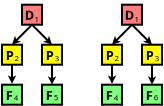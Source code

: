 <?xml version="1.0" encoding="UTF-8"?>
<dia:diagram xmlns:dia="http://www.lysator.liu.se/~alla/dia/">
  <dia:layer name="Background" visible="true" active="true">
    <dia:object type="Standard - Line" version="0" id="O0">
      <dia:attribute name="obj_pos">
        <dia:point val="-17,2"/>
      </dia:attribute>
      <dia:attribute name="obj_bb">
        <dia:rectangle val="-18.079,1.929;-16.929,3.079"/>
      </dia:attribute>
      <dia:attribute name="conn_endpoints">
        <dia:point val="-17,2"/>
        <dia:point val="-18,3"/>
      </dia:attribute>
      <dia:attribute name="numcp">
        <dia:int val="1"/>
      </dia:attribute>
      <dia:attribute name="line_width">
        <dia:real val="0.1"/>
      </dia:attribute>
      <dia:attribute name="end_arrow">
        <dia:enum val="22"/>
      </dia:attribute>
      <dia:attribute name="end_arrow_length">
        <dia:real val="0.2"/>
      </dia:attribute>
      <dia:attribute name="end_arrow_width">
        <dia:real val="0.2"/>
      </dia:attribute>
      <dia:connections>
        <dia:connection handle="0" to="O8" connection="6"/>
        <dia:connection handle="1" to="O16" connection="1"/>
      </dia:connections>
    </dia:object>
    <dia:object type="Standard - Line" version="0" id="O1">
      <dia:attribute name="obj_pos">
        <dia:point val="-18,4"/>
      </dia:attribute>
      <dia:attribute name="obj_bb">
        <dia:rectangle val="-18.212,3.95;-17.788,5.067"/>
      </dia:attribute>
      <dia:attribute name="conn_endpoints">
        <dia:point val="-18,4"/>
        <dia:point val="-18,4.955"/>
      </dia:attribute>
      <dia:attribute name="numcp">
        <dia:int val="1"/>
      </dia:attribute>
      <dia:attribute name="line_width">
        <dia:real val="0.1"/>
      </dia:attribute>
      <dia:attribute name="end_arrow">
        <dia:enum val="22"/>
      </dia:attribute>
      <dia:attribute name="end_arrow_length">
        <dia:real val="0.2"/>
      </dia:attribute>
      <dia:attribute name="end_arrow_width">
        <dia:real val="0.2"/>
      </dia:attribute>
      <dia:connections>
        <dia:connection handle="0" to="O16" connection="6"/>
        <dia:connection handle="1" to="O32" connection="8"/>
      </dia:connections>
    </dia:object>
    <dia:object type="Standard - Line" version="0" id="O2">
      <dia:attribute name="obj_pos">
        <dia:point val="-17,2"/>
      </dia:attribute>
      <dia:attribute name="obj_bb">
        <dia:rectangle val="-17.071,1.929;-15.921,3.079"/>
      </dia:attribute>
      <dia:attribute name="conn_endpoints">
        <dia:point val="-17,2"/>
        <dia:point val="-16,3"/>
      </dia:attribute>
      <dia:attribute name="numcp">
        <dia:int val="1"/>
      </dia:attribute>
      <dia:attribute name="line_width">
        <dia:real val="0.1"/>
      </dia:attribute>
      <dia:attribute name="end_arrow">
        <dia:enum val="22"/>
      </dia:attribute>
      <dia:attribute name="end_arrow_length">
        <dia:real val="0.2"/>
      </dia:attribute>
      <dia:attribute name="end_arrow_width">
        <dia:real val="0.2"/>
      </dia:attribute>
      <dia:connections>
        <dia:connection handle="0" to="O8" connection="6"/>
        <dia:connection handle="1" to="O20" connection="1"/>
      </dia:connections>
    </dia:object>
    <dia:object type="Standard - Line" version="0" id="O3">
      <dia:attribute name="obj_pos">
        <dia:point val="-16,4"/>
      </dia:attribute>
      <dia:attribute name="obj_bb">
        <dia:rectangle val="-16.212,3.95;-15.788,5.112"/>
      </dia:attribute>
      <dia:attribute name="conn_endpoints">
        <dia:point val="-16,4"/>
        <dia:point val="-16,5"/>
      </dia:attribute>
      <dia:attribute name="numcp">
        <dia:int val="1"/>
      </dia:attribute>
      <dia:attribute name="line_width">
        <dia:real val="0.1"/>
      </dia:attribute>
      <dia:attribute name="end_arrow">
        <dia:enum val="22"/>
      </dia:attribute>
      <dia:attribute name="end_arrow_length">
        <dia:real val="0.2"/>
      </dia:attribute>
      <dia:attribute name="end_arrow_width">
        <dia:real val="0.2"/>
      </dia:attribute>
      <dia:connections>
        <dia:connection handle="0" to="O20" connection="6"/>
        <dia:connection handle="1" to="O36" connection="1"/>
      </dia:connections>
    </dia:object>
    <dia:object type="Standard - Line" version="0" id="O4">
      <dia:attribute name="obj_pos">
        <dia:point val="-12,2"/>
      </dia:attribute>
      <dia:attribute name="obj_bb">
        <dia:rectangle val="-13.079,1.929;-11.929,3.079"/>
      </dia:attribute>
      <dia:attribute name="conn_endpoints">
        <dia:point val="-12,2"/>
        <dia:point val="-13,3"/>
      </dia:attribute>
      <dia:attribute name="numcp">
        <dia:int val="1"/>
      </dia:attribute>
      <dia:attribute name="line_width">
        <dia:real val="0.1"/>
      </dia:attribute>
      <dia:attribute name="end_arrow">
        <dia:enum val="22"/>
      </dia:attribute>
      <dia:attribute name="end_arrow_length">
        <dia:real val="0.2"/>
      </dia:attribute>
      <dia:attribute name="end_arrow_width">
        <dia:real val="0.2"/>
      </dia:attribute>
      <dia:connections>
        <dia:connection handle="0" to="O12" connection="6"/>
        <dia:connection handle="1" to="O24" connection="1"/>
      </dia:connections>
    </dia:object>
    <dia:object type="Standard - Line" version="0" id="O5">
      <dia:attribute name="obj_pos">
        <dia:point val="-13,4"/>
      </dia:attribute>
      <dia:attribute name="obj_bb">
        <dia:rectangle val="-13.212,3.95;-12.788,5.067"/>
      </dia:attribute>
      <dia:attribute name="conn_endpoints">
        <dia:point val="-13,4"/>
        <dia:point val="-13,4.955"/>
      </dia:attribute>
      <dia:attribute name="numcp">
        <dia:int val="1"/>
      </dia:attribute>
      <dia:attribute name="line_width">
        <dia:real val="0.1"/>
      </dia:attribute>
      <dia:attribute name="end_arrow">
        <dia:enum val="22"/>
      </dia:attribute>
      <dia:attribute name="end_arrow_length">
        <dia:real val="0.2"/>
      </dia:attribute>
      <dia:attribute name="end_arrow_width">
        <dia:real val="0.2"/>
      </dia:attribute>
      <dia:connections>
        <dia:connection handle="0" to="O24" connection="6"/>
        <dia:connection handle="1" to="O40" connection="8"/>
      </dia:connections>
    </dia:object>
    <dia:object type="Standard - Line" version="0" id="O6">
      <dia:attribute name="obj_pos">
        <dia:point val="-12,2"/>
      </dia:attribute>
      <dia:attribute name="obj_bb">
        <dia:rectangle val="-12.071,1.929;-10.921,3.079"/>
      </dia:attribute>
      <dia:attribute name="conn_endpoints">
        <dia:point val="-12,2"/>
        <dia:point val="-11,3"/>
      </dia:attribute>
      <dia:attribute name="numcp">
        <dia:int val="1"/>
      </dia:attribute>
      <dia:attribute name="line_width">
        <dia:real val="0.1"/>
      </dia:attribute>
      <dia:attribute name="end_arrow">
        <dia:enum val="22"/>
      </dia:attribute>
      <dia:attribute name="end_arrow_length">
        <dia:real val="0.2"/>
      </dia:attribute>
      <dia:attribute name="end_arrow_width">
        <dia:real val="0.2"/>
      </dia:attribute>
      <dia:connections>
        <dia:connection handle="0" to="O12" connection="6"/>
        <dia:connection handle="1" to="O28" connection="1"/>
      </dia:connections>
    </dia:object>
    <dia:object type="Standard - Line" version="0" id="O7">
      <dia:attribute name="obj_pos">
        <dia:point val="-11,4"/>
      </dia:attribute>
      <dia:attribute name="obj_bb">
        <dia:rectangle val="-11.212,3.95;-10.788,5.112"/>
      </dia:attribute>
      <dia:attribute name="conn_endpoints">
        <dia:point val="-11,4"/>
        <dia:point val="-11,5"/>
      </dia:attribute>
      <dia:attribute name="numcp">
        <dia:int val="1"/>
      </dia:attribute>
      <dia:attribute name="line_width">
        <dia:real val="0.1"/>
      </dia:attribute>
      <dia:attribute name="end_arrow">
        <dia:enum val="22"/>
      </dia:attribute>
      <dia:attribute name="end_arrow_length">
        <dia:real val="0.2"/>
      </dia:attribute>
      <dia:attribute name="end_arrow_width">
        <dia:real val="0.2"/>
      </dia:attribute>
      <dia:connections>
        <dia:connection handle="0" to="O28" connection="6"/>
        <dia:connection handle="1" to="O44" connection="1"/>
      </dia:connections>
    </dia:object>
    <dia:group>
      <dia:object type="Standard - Box" version="0" id="O8">
        <dia:attribute name="obj_pos">
          <dia:point val="-17.5,1"/>
        </dia:attribute>
        <dia:attribute name="obj_bb">
          <dia:rectangle val="-17.55,0.95;-16.45,2.05"/>
        </dia:attribute>
        <dia:attribute name="elem_corner">
          <dia:point val="-17.5,1"/>
        </dia:attribute>
        <dia:attribute name="elem_width">
          <dia:real val="1"/>
        </dia:attribute>
        <dia:attribute name="elem_height">
          <dia:real val="1"/>
        </dia:attribute>
        <dia:attribute name="border_width">
          <dia:real val="0.1"/>
        </dia:attribute>
        <dia:attribute name="inner_color">
          <dia:color val="#ff7e7e"/>
        </dia:attribute>
        <dia:attribute name="show_background">
          <dia:boolean val="true"/>
        </dia:attribute>
      </dia:object>
      <dia:object type="Standard - Text" version="1" id="O9">
        <dia:attribute name="obj_pos">
          <dia:point val="-17,1.5"/>
        </dia:attribute>
        <dia:attribute name="obj_bb">
          <dia:rectangle val="-17,0.905;-17,1.65"/>
        </dia:attribute>
        <dia:attribute name="text">
          <dia:composite type="text">
            <dia:attribute name="string">
              <dia:string>##</dia:string>
            </dia:attribute>
            <dia:attribute name="font">
              <dia:font family="sans" style="0" name="Helvetica"/>
            </dia:attribute>
            <dia:attribute name="height">
              <dia:real val="0.8"/>
            </dia:attribute>
            <dia:attribute name="pos">
              <dia:point val="-17,1.5"/>
            </dia:attribute>
            <dia:attribute name="color">
              <dia:color val="#000000"/>
            </dia:attribute>
            <dia:attribute name="alignment">
              <dia:enum val="0"/>
            </dia:attribute>
          </dia:composite>
        </dia:attribute>
        <dia:attribute name="valign">
          <dia:enum val="3"/>
        </dia:attribute>
        <dia:connections>
          <dia:connection handle="0" to="O8" connection="8"/>
        </dia:connections>
      </dia:object>
      <dia:object type="Standard - Text" version="1" id="O10">
        <dia:attribute name="obj_pos">
          <dia:point val="-17.357,1.75"/>
        </dia:attribute>
        <dia:attribute name="obj_bb">
          <dia:rectangle val="-17.357,1.155;-16.824,1.9"/>
        </dia:attribute>
        <dia:attribute name="text">
          <dia:composite type="text">
            <dia:attribute name="string">
              <dia:string>#D#</dia:string>
            </dia:attribute>
            <dia:attribute name="font">
              <dia:font family="sans" style="80" name="Helvetica-Bold"/>
            </dia:attribute>
            <dia:attribute name="height">
              <dia:real val="0.8"/>
            </dia:attribute>
            <dia:attribute name="pos">
              <dia:point val="-17.357,1.75"/>
            </dia:attribute>
            <dia:attribute name="color">
              <dia:color val="#000000"/>
            </dia:attribute>
            <dia:attribute name="alignment">
              <dia:enum val="0"/>
            </dia:attribute>
          </dia:composite>
        </dia:attribute>
        <dia:attribute name="valign">
          <dia:enum val="3"/>
        </dia:attribute>
      </dia:object>
      <dia:object type="Standard - Text" version="1" id="O11">
        <dia:attribute name="obj_pos">
          <dia:point val="-16.879,1.864"/>
        </dia:attribute>
        <dia:attribute name="obj_bb">
          <dia:rectangle val="-16.89,1.485;-16.626,1.979"/>
        </dia:attribute>
        <dia:attribute name="text">
          <dia:composite type="text">
            <dia:attribute name="string">
              <dia:string>#1#</dia:string>
            </dia:attribute>
            <dia:attribute name="font">
              <dia:font family="sans" style="0" name="Helvetica"/>
            </dia:attribute>
            <dia:attribute name="height">
              <dia:real val="0.494"/>
            </dia:attribute>
            <dia:attribute name="pos">
              <dia:point val="-16.879,1.864"/>
            </dia:attribute>
            <dia:attribute name="color">
              <dia:color val="#000000"/>
            </dia:attribute>
            <dia:attribute name="alignment">
              <dia:enum val="0"/>
            </dia:attribute>
          </dia:composite>
        </dia:attribute>
        <dia:attribute name="valign">
          <dia:enum val="3"/>
        </dia:attribute>
      </dia:object>
    </dia:group>
    <dia:group>
      <dia:object type="Standard - Box" version="0" id="O12">
        <dia:attribute name="obj_pos">
          <dia:point val="-12.5,1"/>
        </dia:attribute>
        <dia:attribute name="obj_bb">
          <dia:rectangle val="-12.55,0.95;-11.45,2.05"/>
        </dia:attribute>
        <dia:attribute name="elem_corner">
          <dia:point val="-12.5,1"/>
        </dia:attribute>
        <dia:attribute name="elem_width">
          <dia:real val="1"/>
        </dia:attribute>
        <dia:attribute name="elem_height">
          <dia:real val="1"/>
        </dia:attribute>
        <dia:attribute name="border_width">
          <dia:real val="0.1"/>
        </dia:attribute>
        <dia:attribute name="inner_color">
          <dia:color val="#ff7e7e"/>
        </dia:attribute>
        <dia:attribute name="show_background">
          <dia:boolean val="true"/>
        </dia:attribute>
      </dia:object>
      <dia:object type="Standard - Text" version="1" id="O13">
        <dia:attribute name="obj_pos">
          <dia:point val="-12,1.5"/>
        </dia:attribute>
        <dia:attribute name="obj_bb">
          <dia:rectangle val="-12,0.905;-12,1.65"/>
        </dia:attribute>
        <dia:attribute name="text">
          <dia:composite type="text">
            <dia:attribute name="string">
              <dia:string>##</dia:string>
            </dia:attribute>
            <dia:attribute name="font">
              <dia:font family="sans" style="0" name="Helvetica"/>
            </dia:attribute>
            <dia:attribute name="height">
              <dia:real val="0.8"/>
            </dia:attribute>
            <dia:attribute name="pos">
              <dia:point val="-12,1.5"/>
            </dia:attribute>
            <dia:attribute name="color">
              <dia:color val="#000000"/>
            </dia:attribute>
            <dia:attribute name="alignment">
              <dia:enum val="0"/>
            </dia:attribute>
          </dia:composite>
        </dia:attribute>
        <dia:attribute name="valign">
          <dia:enum val="3"/>
        </dia:attribute>
        <dia:connections>
          <dia:connection handle="0" to="O12" connection="8"/>
        </dia:connections>
      </dia:object>
      <dia:object type="Standard - Text" version="1" id="O14">
        <dia:attribute name="obj_pos">
          <dia:point val="-12.357,1.75"/>
        </dia:attribute>
        <dia:attribute name="obj_bb">
          <dia:rectangle val="-12.357,1.155;-11.824,1.9"/>
        </dia:attribute>
        <dia:attribute name="text">
          <dia:composite type="text">
            <dia:attribute name="string">
              <dia:string>#D#</dia:string>
            </dia:attribute>
            <dia:attribute name="font">
              <dia:font family="sans" style="80" name="Helvetica-Bold"/>
            </dia:attribute>
            <dia:attribute name="height">
              <dia:real val="0.8"/>
            </dia:attribute>
            <dia:attribute name="pos">
              <dia:point val="-12.357,1.75"/>
            </dia:attribute>
            <dia:attribute name="color">
              <dia:color val="#000000"/>
            </dia:attribute>
            <dia:attribute name="alignment">
              <dia:enum val="0"/>
            </dia:attribute>
          </dia:composite>
        </dia:attribute>
        <dia:attribute name="valign">
          <dia:enum val="3"/>
        </dia:attribute>
      </dia:object>
      <dia:object type="Standard - Text" version="1" id="O15">
        <dia:attribute name="obj_pos">
          <dia:point val="-11.879,1.864"/>
        </dia:attribute>
        <dia:attribute name="obj_bb">
          <dia:rectangle val="-11.879,1.496;-11.626,1.956"/>
        </dia:attribute>
        <dia:attribute name="text">
          <dia:composite type="text">
            <dia:attribute name="string">
              <dia:string>#1#</dia:string>
            </dia:attribute>
            <dia:attribute name="font">
              <dia:font family="sans" style="0" name="Helvetica"/>
            </dia:attribute>
            <dia:attribute name="height">
              <dia:real val="0.494"/>
            </dia:attribute>
            <dia:attribute name="pos">
              <dia:point val="-11.879,1.864"/>
            </dia:attribute>
            <dia:attribute name="color">
              <dia:color val="#000000"/>
            </dia:attribute>
            <dia:attribute name="alignment">
              <dia:enum val="0"/>
            </dia:attribute>
          </dia:composite>
        </dia:attribute>
        <dia:attribute name="valign">
          <dia:enum val="3"/>
        </dia:attribute>
      </dia:object>
    </dia:group>
    <dia:group>
      <dia:object type="Standard - Box" version="0" id="O16">
        <dia:attribute name="obj_pos">
          <dia:point val="-18.5,3"/>
        </dia:attribute>
        <dia:attribute name="obj_bb">
          <dia:rectangle val="-18.55,2.95;-17.45,4.05"/>
        </dia:attribute>
        <dia:attribute name="elem_corner">
          <dia:point val="-18.5,3"/>
        </dia:attribute>
        <dia:attribute name="elem_width">
          <dia:real val="1"/>
        </dia:attribute>
        <dia:attribute name="elem_height">
          <dia:real val="1"/>
        </dia:attribute>
        <dia:attribute name="border_width">
          <dia:real val="0.1"/>
        </dia:attribute>
        <dia:attribute name="inner_color">
          <dia:color val="#ffff00"/>
        </dia:attribute>
        <dia:attribute name="show_background">
          <dia:boolean val="true"/>
        </dia:attribute>
      </dia:object>
      <dia:object type="Standard - Text" version="1" id="O17">
        <dia:attribute name="obj_pos">
          <dia:point val="-18,3.5"/>
        </dia:attribute>
        <dia:attribute name="obj_bb">
          <dia:rectangle val="-18,2.905;-18,3.65"/>
        </dia:attribute>
        <dia:attribute name="text">
          <dia:composite type="text">
            <dia:attribute name="string">
              <dia:string>##</dia:string>
            </dia:attribute>
            <dia:attribute name="font">
              <dia:font family="sans" style="0" name="Helvetica"/>
            </dia:attribute>
            <dia:attribute name="height">
              <dia:real val="0.8"/>
            </dia:attribute>
            <dia:attribute name="pos">
              <dia:point val="-18,3.5"/>
            </dia:attribute>
            <dia:attribute name="color">
              <dia:color val="#000000"/>
            </dia:attribute>
            <dia:attribute name="alignment">
              <dia:enum val="0"/>
            </dia:attribute>
          </dia:composite>
        </dia:attribute>
        <dia:attribute name="valign">
          <dia:enum val="3"/>
        </dia:attribute>
        <dia:connections>
          <dia:connection handle="0" to="O16" connection="8"/>
        </dia:connections>
      </dia:object>
      <dia:object type="Standard - Text" version="1" id="O18">
        <dia:attribute name="obj_pos">
          <dia:point val="-18.312,3.763"/>
        </dia:attribute>
        <dia:attribute name="obj_bb">
          <dia:rectangle val="-18.312,3.167;-17.842,3.913"/>
        </dia:attribute>
        <dia:attribute name="text">
          <dia:composite type="text">
            <dia:attribute name="string">
              <dia:string>#P#</dia:string>
            </dia:attribute>
            <dia:attribute name="font">
              <dia:font family="sans" style="80" name="Helvetica-Bold"/>
            </dia:attribute>
            <dia:attribute name="height">
              <dia:real val="0.8"/>
            </dia:attribute>
            <dia:attribute name="pos">
              <dia:point val="-18.312,3.763"/>
            </dia:attribute>
            <dia:attribute name="color">
              <dia:color val="#000000"/>
            </dia:attribute>
            <dia:attribute name="alignment">
              <dia:enum val="0"/>
            </dia:attribute>
          </dia:composite>
        </dia:attribute>
        <dia:attribute name="valign">
          <dia:enum val="3"/>
        </dia:attribute>
      </dia:object>
      <dia:object type="Standard - Text" version="1" id="O19">
        <dia:attribute name="obj_pos">
          <dia:point val="-17.877,3.816"/>
        </dia:attribute>
        <dia:attribute name="obj_bb">
          <dia:rectangle val="-17.877,3.437;-17.613,3.931"/>
        </dia:attribute>
        <dia:attribute name="text">
          <dia:composite type="text">
            <dia:attribute name="string">
              <dia:string>#2#</dia:string>
            </dia:attribute>
            <dia:attribute name="font">
              <dia:font family="sans" style="0" name="Helvetica"/>
            </dia:attribute>
            <dia:attribute name="height">
              <dia:real val="0.494"/>
            </dia:attribute>
            <dia:attribute name="pos">
              <dia:point val="-17.877,3.816"/>
            </dia:attribute>
            <dia:attribute name="color">
              <dia:color val="#000000"/>
            </dia:attribute>
            <dia:attribute name="alignment">
              <dia:enum val="0"/>
            </dia:attribute>
          </dia:composite>
        </dia:attribute>
        <dia:attribute name="valign">
          <dia:enum val="3"/>
        </dia:attribute>
      </dia:object>
    </dia:group>
    <dia:group>
      <dia:object type="Standard - Box" version="0" id="O20">
        <dia:attribute name="obj_pos">
          <dia:point val="-16.5,3"/>
        </dia:attribute>
        <dia:attribute name="obj_bb">
          <dia:rectangle val="-16.55,2.95;-15.45,4.05"/>
        </dia:attribute>
        <dia:attribute name="elem_corner">
          <dia:point val="-16.5,3"/>
        </dia:attribute>
        <dia:attribute name="elem_width">
          <dia:real val="1"/>
        </dia:attribute>
        <dia:attribute name="elem_height">
          <dia:real val="1"/>
        </dia:attribute>
        <dia:attribute name="border_width">
          <dia:real val="0.1"/>
        </dia:attribute>
        <dia:attribute name="inner_color">
          <dia:color val="#ffff00"/>
        </dia:attribute>
        <dia:attribute name="show_background">
          <dia:boolean val="true"/>
        </dia:attribute>
      </dia:object>
      <dia:object type="Standard - Text" version="1" id="O21">
        <dia:attribute name="obj_pos">
          <dia:point val="-16,3.5"/>
        </dia:attribute>
        <dia:attribute name="obj_bb">
          <dia:rectangle val="-16,2.905;-16,3.65"/>
        </dia:attribute>
        <dia:attribute name="text">
          <dia:composite type="text">
            <dia:attribute name="string">
              <dia:string>##</dia:string>
            </dia:attribute>
            <dia:attribute name="font">
              <dia:font family="sans" style="0" name="Helvetica"/>
            </dia:attribute>
            <dia:attribute name="height">
              <dia:real val="0.8"/>
            </dia:attribute>
            <dia:attribute name="pos">
              <dia:point val="-16,3.5"/>
            </dia:attribute>
            <dia:attribute name="color">
              <dia:color val="#000000"/>
            </dia:attribute>
            <dia:attribute name="alignment">
              <dia:enum val="0"/>
            </dia:attribute>
          </dia:composite>
        </dia:attribute>
        <dia:attribute name="valign">
          <dia:enum val="3"/>
        </dia:attribute>
        <dia:connections>
          <dia:connection handle="0" to="O20" connection="8"/>
        </dia:connections>
      </dia:object>
      <dia:object type="Standard - Text" version="1" id="O22">
        <dia:attribute name="obj_pos">
          <dia:point val="-16.312,3.763"/>
        </dia:attribute>
        <dia:attribute name="obj_bb">
          <dia:rectangle val="-16.312,3.167;-15.842,3.913"/>
        </dia:attribute>
        <dia:attribute name="text">
          <dia:composite type="text">
            <dia:attribute name="string">
              <dia:string>#P#</dia:string>
            </dia:attribute>
            <dia:attribute name="font">
              <dia:font family="sans" style="80" name="Helvetica-Bold"/>
            </dia:attribute>
            <dia:attribute name="height">
              <dia:real val="0.8"/>
            </dia:attribute>
            <dia:attribute name="pos">
              <dia:point val="-16.312,3.763"/>
            </dia:attribute>
            <dia:attribute name="color">
              <dia:color val="#000000"/>
            </dia:attribute>
            <dia:attribute name="alignment">
              <dia:enum val="0"/>
            </dia:attribute>
          </dia:composite>
        </dia:attribute>
        <dia:attribute name="valign">
          <dia:enum val="3"/>
        </dia:attribute>
      </dia:object>
      <dia:object type="Standard - Text" version="1" id="O23">
        <dia:attribute name="obj_pos">
          <dia:point val="-15.862,3.821"/>
        </dia:attribute>
        <dia:attribute name="obj_bb">
          <dia:rectangle val="-15.862,3.442;-15.598,3.936"/>
        </dia:attribute>
        <dia:attribute name="text">
          <dia:composite type="text">
            <dia:attribute name="string">
              <dia:string>#3#</dia:string>
            </dia:attribute>
            <dia:attribute name="font">
              <dia:font family="sans" style="0" name="Helvetica"/>
            </dia:attribute>
            <dia:attribute name="height">
              <dia:real val="0.494"/>
            </dia:attribute>
            <dia:attribute name="pos">
              <dia:point val="-15.862,3.821"/>
            </dia:attribute>
            <dia:attribute name="color">
              <dia:color val="#000000"/>
            </dia:attribute>
            <dia:attribute name="alignment">
              <dia:enum val="0"/>
            </dia:attribute>
          </dia:composite>
        </dia:attribute>
        <dia:attribute name="valign">
          <dia:enum val="3"/>
        </dia:attribute>
      </dia:object>
    </dia:group>
    <dia:group>
      <dia:object type="Standard - Box" version="0" id="O24">
        <dia:attribute name="obj_pos">
          <dia:point val="-13.5,3"/>
        </dia:attribute>
        <dia:attribute name="obj_bb">
          <dia:rectangle val="-13.55,2.95;-12.45,4.05"/>
        </dia:attribute>
        <dia:attribute name="elem_corner">
          <dia:point val="-13.5,3"/>
        </dia:attribute>
        <dia:attribute name="elem_width">
          <dia:real val="1"/>
        </dia:attribute>
        <dia:attribute name="elem_height">
          <dia:real val="1"/>
        </dia:attribute>
        <dia:attribute name="border_width">
          <dia:real val="0.1"/>
        </dia:attribute>
        <dia:attribute name="inner_color">
          <dia:color val="#ffff00"/>
        </dia:attribute>
        <dia:attribute name="show_background">
          <dia:boolean val="true"/>
        </dia:attribute>
      </dia:object>
      <dia:object type="Standard - Text" version="1" id="O25">
        <dia:attribute name="obj_pos">
          <dia:point val="-13,3.5"/>
        </dia:attribute>
        <dia:attribute name="obj_bb">
          <dia:rectangle val="-13,2.905;-13,3.65"/>
        </dia:attribute>
        <dia:attribute name="text">
          <dia:composite type="text">
            <dia:attribute name="string">
              <dia:string>##</dia:string>
            </dia:attribute>
            <dia:attribute name="font">
              <dia:font family="sans" style="0" name="Helvetica"/>
            </dia:attribute>
            <dia:attribute name="height">
              <dia:real val="0.8"/>
            </dia:attribute>
            <dia:attribute name="pos">
              <dia:point val="-13,3.5"/>
            </dia:attribute>
            <dia:attribute name="color">
              <dia:color val="#000000"/>
            </dia:attribute>
            <dia:attribute name="alignment">
              <dia:enum val="0"/>
            </dia:attribute>
          </dia:composite>
        </dia:attribute>
        <dia:attribute name="valign">
          <dia:enum val="3"/>
        </dia:attribute>
        <dia:connections>
          <dia:connection handle="0" to="O24" connection="8"/>
        </dia:connections>
      </dia:object>
      <dia:object type="Standard - Text" version="1" id="O26">
        <dia:attribute name="obj_pos">
          <dia:point val="-13.312,3.763"/>
        </dia:attribute>
        <dia:attribute name="obj_bb">
          <dia:rectangle val="-13.312,3.167;-12.842,3.913"/>
        </dia:attribute>
        <dia:attribute name="text">
          <dia:composite type="text">
            <dia:attribute name="string">
              <dia:string>#P#</dia:string>
            </dia:attribute>
            <dia:attribute name="font">
              <dia:font family="sans" style="80" name="Helvetica-Bold"/>
            </dia:attribute>
            <dia:attribute name="height">
              <dia:real val="0.8"/>
            </dia:attribute>
            <dia:attribute name="pos">
              <dia:point val="-13.312,3.763"/>
            </dia:attribute>
            <dia:attribute name="color">
              <dia:color val="#000000"/>
            </dia:attribute>
            <dia:attribute name="alignment">
              <dia:enum val="0"/>
            </dia:attribute>
          </dia:composite>
        </dia:attribute>
        <dia:attribute name="valign">
          <dia:enum val="3"/>
        </dia:attribute>
      </dia:object>
      <dia:object type="Standard - Text" version="1" id="O27">
        <dia:attribute name="obj_pos">
          <dia:point val="-12.877,3.816"/>
        </dia:attribute>
        <dia:attribute name="obj_bb">
          <dia:rectangle val="-12.877,3.448;-12.624,3.908"/>
        </dia:attribute>
        <dia:attribute name="text">
          <dia:composite type="text">
            <dia:attribute name="string">
              <dia:string>#2#</dia:string>
            </dia:attribute>
            <dia:attribute name="font">
              <dia:font family="sans" style="0" name="Helvetica"/>
            </dia:attribute>
            <dia:attribute name="height">
              <dia:real val="0.494"/>
            </dia:attribute>
            <dia:attribute name="pos">
              <dia:point val="-12.877,3.816"/>
            </dia:attribute>
            <dia:attribute name="color">
              <dia:color val="#000000"/>
            </dia:attribute>
            <dia:attribute name="alignment">
              <dia:enum val="0"/>
            </dia:attribute>
          </dia:composite>
        </dia:attribute>
        <dia:attribute name="valign">
          <dia:enum val="3"/>
        </dia:attribute>
      </dia:object>
    </dia:group>
    <dia:group>
      <dia:object type="Standard - Box" version="0" id="O28">
        <dia:attribute name="obj_pos">
          <dia:point val="-11.5,3"/>
        </dia:attribute>
        <dia:attribute name="obj_bb">
          <dia:rectangle val="-11.55,2.95;-10.45,4.05"/>
        </dia:attribute>
        <dia:attribute name="elem_corner">
          <dia:point val="-11.5,3"/>
        </dia:attribute>
        <dia:attribute name="elem_width">
          <dia:real val="1"/>
        </dia:attribute>
        <dia:attribute name="elem_height">
          <dia:real val="1"/>
        </dia:attribute>
        <dia:attribute name="border_width">
          <dia:real val="0.1"/>
        </dia:attribute>
        <dia:attribute name="inner_color">
          <dia:color val="#ffff00"/>
        </dia:attribute>
        <dia:attribute name="show_background">
          <dia:boolean val="true"/>
        </dia:attribute>
      </dia:object>
      <dia:object type="Standard - Text" version="1" id="O29">
        <dia:attribute name="obj_pos">
          <dia:point val="-11,3.5"/>
        </dia:attribute>
        <dia:attribute name="obj_bb">
          <dia:rectangle val="-11,2.905;-11,3.65"/>
        </dia:attribute>
        <dia:attribute name="text">
          <dia:composite type="text">
            <dia:attribute name="string">
              <dia:string>##</dia:string>
            </dia:attribute>
            <dia:attribute name="font">
              <dia:font family="sans" style="0" name="Helvetica"/>
            </dia:attribute>
            <dia:attribute name="height">
              <dia:real val="0.8"/>
            </dia:attribute>
            <dia:attribute name="pos">
              <dia:point val="-11,3.5"/>
            </dia:attribute>
            <dia:attribute name="color">
              <dia:color val="#000000"/>
            </dia:attribute>
            <dia:attribute name="alignment">
              <dia:enum val="0"/>
            </dia:attribute>
          </dia:composite>
        </dia:attribute>
        <dia:attribute name="valign">
          <dia:enum val="3"/>
        </dia:attribute>
        <dia:connections>
          <dia:connection handle="0" to="O28" connection="8"/>
        </dia:connections>
      </dia:object>
      <dia:object type="Standard - Text" version="1" id="O30">
        <dia:attribute name="obj_pos">
          <dia:point val="-11.312,3.763"/>
        </dia:attribute>
        <dia:attribute name="obj_bb">
          <dia:rectangle val="-11.312,3.167;-10.842,3.913"/>
        </dia:attribute>
        <dia:attribute name="text">
          <dia:composite type="text">
            <dia:attribute name="string">
              <dia:string>#P#</dia:string>
            </dia:attribute>
            <dia:attribute name="font">
              <dia:font family="sans" style="80" name="Helvetica-Bold"/>
            </dia:attribute>
            <dia:attribute name="height">
              <dia:real val="0.8"/>
            </dia:attribute>
            <dia:attribute name="pos">
              <dia:point val="-11.312,3.763"/>
            </dia:attribute>
            <dia:attribute name="color">
              <dia:color val="#000000"/>
            </dia:attribute>
            <dia:attribute name="alignment">
              <dia:enum val="0"/>
            </dia:attribute>
          </dia:composite>
        </dia:attribute>
        <dia:attribute name="valign">
          <dia:enum val="3"/>
        </dia:attribute>
      </dia:object>
      <dia:object type="Standard - Text" version="1" id="O31">
        <dia:attribute name="obj_pos">
          <dia:point val="-10.862,3.821"/>
        </dia:attribute>
        <dia:attribute name="obj_bb">
          <dia:rectangle val="-10.862,3.453;-10.609,3.913"/>
        </dia:attribute>
        <dia:attribute name="text">
          <dia:composite type="text">
            <dia:attribute name="string">
              <dia:string>#3#</dia:string>
            </dia:attribute>
            <dia:attribute name="font">
              <dia:font family="sans" style="0" name="Helvetica"/>
            </dia:attribute>
            <dia:attribute name="height">
              <dia:real val="0.494"/>
            </dia:attribute>
            <dia:attribute name="pos">
              <dia:point val="-10.862,3.821"/>
            </dia:attribute>
            <dia:attribute name="color">
              <dia:color val="#000000"/>
            </dia:attribute>
            <dia:attribute name="alignment">
              <dia:enum val="0"/>
            </dia:attribute>
          </dia:composite>
        </dia:attribute>
        <dia:attribute name="valign">
          <dia:enum val="3"/>
        </dia:attribute>
      </dia:object>
    </dia:group>
    <dia:group>
      <dia:object type="Standard - Box" version="0" id="O32">
        <dia:attribute name="obj_pos">
          <dia:point val="-18.5,5"/>
        </dia:attribute>
        <dia:attribute name="obj_bb">
          <dia:rectangle val="-18.55,4.95;-17.45,6.05"/>
        </dia:attribute>
        <dia:attribute name="elem_corner">
          <dia:point val="-18.5,5"/>
        </dia:attribute>
        <dia:attribute name="elem_width">
          <dia:real val="1"/>
        </dia:attribute>
        <dia:attribute name="elem_height">
          <dia:real val="1"/>
        </dia:attribute>
        <dia:attribute name="border_width">
          <dia:real val="0.1"/>
        </dia:attribute>
        <dia:attribute name="inner_color">
          <dia:color val="#80ff80"/>
        </dia:attribute>
        <dia:attribute name="show_background">
          <dia:boolean val="true"/>
        </dia:attribute>
      </dia:object>
      <dia:object type="Standard - Text" version="1" id="O33">
        <dia:attribute name="obj_pos">
          <dia:point val="-18,5.5"/>
        </dia:attribute>
        <dia:attribute name="obj_bb">
          <dia:rectangle val="-18,4.905;-18,5.65"/>
        </dia:attribute>
        <dia:attribute name="text">
          <dia:composite type="text">
            <dia:attribute name="string">
              <dia:string>##</dia:string>
            </dia:attribute>
            <dia:attribute name="font">
              <dia:font family="sans" style="0" name="Helvetica"/>
            </dia:attribute>
            <dia:attribute name="height">
              <dia:real val="0.8"/>
            </dia:attribute>
            <dia:attribute name="pos">
              <dia:point val="-18,5.5"/>
            </dia:attribute>
            <dia:attribute name="color">
              <dia:color val="#000000"/>
            </dia:attribute>
            <dia:attribute name="alignment">
              <dia:enum val="0"/>
            </dia:attribute>
          </dia:composite>
        </dia:attribute>
        <dia:attribute name="valign">
          <dia:enum val="3"/>
        </dia:attribute>
        <dia:connections>
          <dia:connection handle="0" to="O32" connection="8"/>
        </dia:connections>
      </dia:object>
      <dia:object type="Standard - Text" version="1" id="O34">
        <dia:attribute name="obj_pos">
          <dia:point val="-18.307,5.763"/>
        </dia:attribute>
        <dia:attribute name="obj_bb">
          <dia:rectangle val="-18.307,5.168;-17.869,5.912"/>
        </dia:attribute>
        <dia:attribute name="text">
          <dia:composite type="text">
            <dia:attribute name="string">
              <dia:string>#F#</dia:string>
            </dia:attribute>
            <dia:attribute name="font">
              <dia:font family="sans" style="80" name="Helvetica-Bold"/>
            </dia:attribute>
            <dia:attribute name="height">
              <dia:real val="0.8"/>
            </dia:attribute>
            <dia:attribute name="pos">
              <dia:point val="-18.307,5.763"/>
            </dia:attribute>
            <dia:attribute name="color">
              <dia:color val="#000000"/>
            </dia:attribute>
            <dia:attribute name="alignment">
              <dia:enum val="0"/>
            </dia:attribute>
          </dia:composite>
        </dia:attribute>
        <dia:attribute name="valign">
          <dia:enum val="3"/>
        </dia:attribute>
      </dia:object>
      <dia:object type="Standard - Text" version="1" id="O35">
        <dia:attribute name="obj_pos">
          <dia:point val="-17.918,5.79"/>
        </dia:attribute>
        <dia:attribute name="obj_bb">
          <dia:rectangle val="-17.918,5.422;-17.665,5.882"/>
        </dia:attribute>
        <dia:attribute name="text">
          <dia:composite type="text">
            <dia:attribute name="string">
              <dia:string>#4#</dia:string>
            </dia:attribute>
            <dia:attribute name="font">
              <dia:font family="sans" style="0" name="Helvetica"/>
            </dia:attribute>
            <dia:attribute name="height">
              <dia:real val="0.494"/>
            </dia:attribute>
            <dia:attribute name="pos">
              <dia:point val="-17.918,5.79"/>
            </dia:attribute>
            <dia:attribute name="color">
              <dia:color val="#000000"/>
            </dia:attribute>
            <dia:attribute name="alignment">
              <dia:enum val="0"/>
            </dia:attribute>
          </dia:composite>
        </dia:attribute>
        <dia:attribute name="valign">
          <dia:enum val="3"/>
        </dia:attribute>
      </dia:object>
    </dia:group>
    <dia:group>
      <dia:object type="Standard - Box" version="0" id="O36">
        <dia:attribute name="obj_pos">
          <dia:point val="-16.5,5"/>
        </dia:attribute>
        <dia:attribute name="obj_bb">
          <dia:rectangle val="-16.55,4.95;-15.45,6.05"/>
        </dia:attribute>
        <dia:attribute name="elem_corner">
          <dia:point val="-16.5,5"/>
        </dia:attribute>
        <dia:attribute name="elem_width">
          <dia:real val="1"/>
        </dia:attribute>
        <dia:attribute name="elem_height">
          <dia:real val="1"/>
        </dia:attribute>
        <dia:attribute name="border_width">
          <dia:real val="0.1"/>
        </dia:attribute>
        <dia:attribute name="inner_color">
          <dia:color val="#80ff80"/>
        </dia:attribute>
        <dia:attribute name="show_background">
          <dia:boolean val="true"/>
        </dia:attribute>
      </dia:object>
      <dia:object type="Standard - Text" version="1" id="O37">
        <dia:attribute name="obj_pos">
          <dia:point val="-16,5.5"/>
        </dia:attribute>
        <dia:attribute name="obj_bb">
          <dia:rectangle val="-16,4.905;-16,5.65"/>
        </dia:attribute>
        <dia:attribute name="text">
          <dia:composite type="text">
            <dia:attribute name="string">
              <dia:string>##</dia:string>
            </dia:attribute>
            <dia:attribute name="font">
              <dia:font family="sans" style="0" name="Helvetica"/>
            </dia:attribute>
            <dia:attribute name="height">
              <dia:real val="0.8"/>
            </dia:attribute>
            <dia:attribute name="pos">
              <dia:point val="-16,5.5"/>
            </dia:attribute>
            <dia:attribute name="color">
              <dia:color val="#000000"/>
            </dia:attribute>
            <dia:attribute name="alignment">
              <dia:enum val="0"/>
            </dia:attribute>
          </dia:composite>
        </dia:attribute>
        <dia:attribute name="valign">
          <dia:enum val="3"/>
        </dia:attribute>
        <dia:connections>
          <dia:connection handle="0" to="O36" connection="8"/>
        </dia:connections>
      </dia:object>
      <dia:object type="Standard - Text" version="1" id="O38">
        <dia:attribute name="obj_pos">
          <dia:point val="-16.307,5.763"/>
        </dia:attribute>
        <dia:attribute name="obj_bb">
          <dia:rectangle val="-16.307,5.168;-15.869,5.912"/>
        </dia:attribute>
        <dia:attribute name="text">
          <dia:composite type="text">
            <dia:attribute name="string">
              <dia:string>#F#</dia:string>
            </dia:attribute>
            <dia:attribute name="font">
              <dia:font family="sans" style="80" name="Helvetica-Bold"/>
            </dia:attribute>
            <dia:attribute name="height">
              <dia:real val="0.8"/>
            </dia:attribute>
            <dia:attribute name="pos">
              <dia:point val="-16.307,5.763"/>
            </dia:attribute>
            <dia:attribute name="color">
              <dia:color val="#000000"/>
            </dia:attribute>
            <dia:attribute name="alignment">
              <dia:enum val="0"/>
            </dia:attribute>
          </dia:composite>
        </dia:attribute>
        <dia:attribute name="valign">
          <dia:enum val="3"/>
        </dia:attribute>
      </dia:object>
      <dia:object type="Standard - Text" version="1" id="O39">
        <dia:attribute name="obj_pos">
          <dia:point val="-15.914,5.781"/>
        </dia:attribute>
        <dia:attribute name="obj_bb">
          <dia:rectangle val="-15.914,5.414;-15.662,5.874"/>
        </dia:attribute>
        <dia:attribute name="text">
          <dia:composite type="text">
            <dia:attribute name="string">
              <dia:string>#5#</dia:string>
            </dia:attribute>
            <dia:attribute name="font">
              <dia:font family="sans" style="0" name="Helvetica"/>
            </dia:attribute>
            <dia:attribute name="height">
              <dia:real val="0.494"/>
            </dia:attribute>
            <dia:attribute name="pos">
              <dia:point val="-15.914,5.781"/>
            </dia:attribute>
            <dia:attribute name="color">
              <dia:color val="#000000"/>
            </dia:attribute>
            <dia:attribute name="alignment">
              <dia:enum val="0"/>
            </dia:attribute>
          </dia:composite>
        </dia:attribute>
        <dia:attribute name="valign">
          <dia:enum val="3"/>
        </dia:attribute>
      </dia:object>
    </dia:group>
    <dia:group>
      <dia:object type="Standard - Box" version="0" id="O40">
        <dia:attribute name="obj_pos">
          <dia:point val="-13.5,5"/>
        </dia:attribute>
        <dia:attribute name="obj_bb">
          <dia:rectangle val="-13.55,4.95;-12.45,6.05"/>
        </dia:attribute>
        <dia:attribute name="elem_corner">
          <dia:point val="-13.5,5"/>
        </dia:attribute>
        <dia:attribute name="elem_width">
          <dia:real val="1"/>
        </dia:attribute>
        <dia:attribute name="elem_height">
          <dia:real val="1"/>
        </dia:attribute>
        <dia:attribute name="border_width">
          <dia:real val="0.1"/>
        </dia:attribute>
        <dia:attribute name="inner_color">
          <dia:color val="#80ff80"/>
        </dia:attribute>
        <dia:attribute name="show_background">
          <dia:boolean val="true"/>
        </dia:attribute>
      </dia:object>
      <dia:object type="Standard - Text" version="1" id="O41">
        <dia:attribute name="obj_pos">
          <dia:point val="-13,5.5"/>
        </dia:attribute>
        <dia:attribute name="obj_bb">
          <dia:rectangle val="-13,4.905;-13,5.65"/>
        </dia:attribute>
        <dia:attribute name="text">
          <dia:composite type="text">
            <dia:attribute name="string">
              <dia:string>##</dia:string>
            </dia:attribute>
            <dia:attribute name="font">
              <dia:font family="sans" style="0" name="Helvetica"/>
            </dia:attribute>
            <dia:attribute name="height">
              <dia:real val="0.8"/>
            </dia:attribute>
            <dia:attribute name="pos">
              <dia:point val="-13,5.5"/>
            </dia:attribute>
            <dia:attribute name="color">
              <dia:color val="#000000"/>
            </dia:attribute>
            <dia:attribute name="alignment">
              <dia:enum val="0"/>
            </dia:attribute>
          </dia:composite>
        </dia:attribute>
        <dia:attribute name="valign">
          <dia:enum val="3"/>
        </dia:attribute>
        <dia:connections>
          <dia:connection handle="0" to="O40" connection="8"/>
        </dia:connections>
      </dia:object>
      <dia:object type="Standard - Text" version="1" id="O42">
        <dia:attribute name="obj_pos">
          <dia:point val="-13.307,5.763"/>
        </dia:attribute>
        <dia:attribute name="obj_bb">
          <dia:rectangle val="-13.307,5.168;-12.869,5.912"/>
        </dia:attribute>
        <dia:attribute name="text">
          <dia:composite type="text">
            <dia:attribute name="string">
              <dia:string>#F#</dia:string>
            </dia:attribute>
            <dia:attribute name="font">
              <dia:font family="sans" style="80" name="Helvetica-Bold"/>
            </dia:attribute>
            <dia:attribute name="height">
              <dia:real val="0.8"/>
            </dia:attribute>
            <dia:attribute name="pos">
              <dia:point val="-13.307,5.763"/>
            </dia:attribute>
            <dia:attribute name="color">
              <dia:color val="#000000"/>
            </dia:attribute>
            <dia:attribute name="alignment">
              <dia:enum val="0"/>
            </dia:attribute>
          </dia:composite>
        </dia:attribute>
        <dia:attribute name="valign">
          <dia:enum val="3"/>
        </dia:attribute>
      </dia:object>
      <dia:object type="Standard - Text" version="1" id="O43">
        <dia:attribute name="obj_pos">
          <dia:point val="-12.918,5.79"/>
        </dia:attribute>
        <dia:attribute name="obj_bb">
          <dia:rectangle val="-12.918,5.422;-12.665,5.882"/>
        </dia:attribute>
        <dia:attribute name="text">
          <dia:composite type="text">
            <dia:attribute name="string">
              <dia:string>#4#</dia:string>
            </dia:attribute>
            <dia:attribute name="font">
              <dia:font family="sans" style="0" name="Helvetica"/>
            </dia:attribute>
            <dia:attribute name="height">
              <dia:real val="0.494"/>
            </dia:attribute>
            <dia:attribute name="pos">
              <dia:point val="-12.918,5.79"/>
            </dia:attribute>
            <dia:attribute name="color">
              <dia:color val="#000000"/>
            </dia:attribute>
            <dia:attribute name="alignment">
              <dia:enum val="0"/>
            </dia:attribute>
          </dia:composite>
        </dia:attribute>
        <dia:attribute name="valign">
          <dia:enum val="3"/>
        </dia:attribute>
      </dia:object>
    </dia:group>
    <dia:group>
      <dia:object type="Standard - Box" version="0" id="O44">
        <dia:attribute name="obj_pos">
          <dia:point val="-11.5,5"/>
        </dia:attribute>
        <dia:attribute name="obj_bb">
          <dia:rectangle val="-11.55,4.95;-10.45,6.05"/>
        </dia:attribute>
        <dia:attribute name="elem_corner">
          <dia:point val="-11.5,5"/>
        </dia:attribute>
        <dia:attribute name="elem_width">
          <dia:real val="1"/>
        </dia:attribute>
        <dia:attribute name="elem_height">
          <dia:real val="1"/>
        </dia:attribute>
        <dia:attribute name="border_width">
          <dia:real val="0.1"/>
        </dia:attribute>
        <dia:attribute name="inner_color">
          <dia:color val="#80ff80"/>
        </dia:attribute>
        <dia:attribute name="show_background">
          <dia:boolean val="true"/>
        </dia:attribute>
      </dia:object>
      <dia:object type="Standard - Text" version="1" id="O45">
        <dia:attribute name="obj_pos">
          <dia:point val="-11,5.5"/>
        </dia:attribute>
        <dia:attribute name="obj_bb">
          <dia:rectangle val="-11,4.905;-11,5.65"/>
        </dia:attribute>
        <dia:attribute name="text">
          <dia:composite type="text">
            <dia:attribute name="string">
              <dia:string>##</dia:string>
            </dia:attribute>
            <dia:attribute name="font">
              <dia:font family="sans" style="0" name="Helvetica"/>
            </dia:attribute>
            <dia:attribute name="height">
              <dia:real val="0.8"/>
            </dia:attribute>
            <dia:attribute name="pos">
              <dia:point val="-11,5.5"/>
            </dia:attribute>
            <dia:attribute name="color">
              <dia:color val="#000000"/>
            </dia:attribute>
            <dia:attribute name="alignment">
              <dia:enum val="0"/>
            </dia:attribute>
          </dia:composite>
        </dia:attribute>
        <dia:attribute name="valign">
          <dia:enum val="3"/>
        </dia:attribute>
        <dia:connections>
          <dia:connection handle="0" to="O44" connection="8"/>
        </dia:connections>
      </dia:object>
      <dia:object type="Standard - Text" version="1" id="O46">
        <dia:attribute name="obj_pos">
          <dia:point val="-11.307,5.763"/>
        </dia:attribute>
        <dia:attribute name="obj_bb">
          <dia:rectangle val="-11.307,5.168;-10.869,5.912"/>
        </dia:attribute>
        <dia:attribute name="text">
          <dia:composite type="text">
            <dia:attribute name="string">
              <dia:string>#F#</dia:string>
            </dia:attribute>
            <dia:attribute name="font">
              <dia:font family="sans" style="80" name="Helvetica-Bold"/>
            </dia:attribute>
            <dia:attribute name="height">
              <dia:real val="0.8"/>
            </dia:attribute>
            <dia:attribute name="pos">
              <dia:point val="-11.307,5.763"/>
            </dia:attribute>
            <dia:attribute name="color">
              <dia:color val="#000000"/>
            </dia:attribute>
            <dia:attribute name="alignment">
              <dia:enum val="0"/>
            </dia:attribute>
          </dia:composite>
        </dia:attribute>
        <dia:attribute name="valign">
          <dia:enum val="3"/>
        </dia:attribute>
      </dia:object>
      <dia:object type="Standard - Text" version="1" id="O47">
        <dia:attribute name="obj_pos">
          <dia:point val="-10.914,5.781"/>
        </dia:attribute>
        <dia:attribute name="obj_bb">
          <dia:rectangle val="-10.914,5.402;-10.65,5.897"/>
        </dia:attribute>
        <dia:attribute name="text">
          <dia:composite type="text">
            <dia:attribute name="string">
              <dia:string>#6#</dia:string>
            </dia:attribute>
            <dia:attribute name="font">
              <dia:font family="sans" style="0" name="Helvetica"/>
            </dia:attribute>
            <dia:attribute name="height">
              <dia:real val="0.494"/>
            </dia:attribute>
            <dia:attribute name="pos">
              <dia:point val="-10.914,5.781"/>
            </dia:attribute>
            <dia:attribute name="color">
              <dia:color val="#000000"/>
            </dia:attribute>
            <dia:attribute name="alignment">
              <dia:enum val="0"/>
            </dia:attribute>
          </dia:composite>
        </dia:attribute>
        <dia:attribute name="valign">
          <dia:enum val="3"/>
        </dia:attribute>
      </dia:object>
    </dia:group>
    <dia:object type="Standard - Text" version="1" id="O48">
      <dia:attribute name="obj_pos">
        <dia:point val="-8,4.5"/>
      </dia:attribute>
      <dia:attribute name="obj_bb">
        <dia:rectangle val="-8,3.905;-8,4.65"/>
      </dia:attribute>
      <dia:attribute name="text">
        <dia:composite type="text">
          <dia:attribute name="string">
            <dia:string>##</dia:string>
          </dia:attribute>
          <dia:attribute name="font">
            <dia:font family="sans" style="0" name="Helvetica"/>
          </dia:attribute>
          <dia:attribute name="height">
            <dia:real val="0.8"/>
          </dia:attribute>
          <dia:attribute name="pos">
            <dia:point val="-8,4.5"/>
          </dia:attribute>
          <dia:attribute name="color">
            <dia:color val="#000000"/>
          </dia:attribute>
          <dia:attribute name="alignment">
            <dia:enum val="0"/>
          </dia:attribute>
        </dia:composite>
      </dia:attribute>
      <dia:attribute name="valign">
        <dia:enum val="3"/>
      </dia:attribute>
    </dia:object>
    <dia:object type="Standard - Text" version="1" id="O49">
      <dia:attribute name="obj_pos">
        <dia:point val="-8,3.5"/>
      </dia:attribute>
      <dia:attribute name="obj_bb">
        <dia:rectangle val="-8.019,2.886;-8,3.687"/>
      </dia:attribute>
      <dia:attribute name="text">
        <dia:composite type="text">
          <dia:attribute name="string">
            <dia:string>##</dia:string>
          </dia:attribute>
          <dia:attribute name="font">
            <dia:font family="sans" style="0" name="Helvetica"/>
          </dia:attribute>
          <dia:attribute name="height">
            <dia:real val="0.8"/>
          </dia:attribute>
          <dia:attribute name="pos">
            <dia:point val="-8,3.5"/>
          </dia:attribute>
          <dia:attribute name="color">
            <dia:color val="#000000"/>
          </dia:attribute>
          <dia:attribute name="alignment">
            <dia:enum val="0"/>
          </dia:attribute>
        </dia:composite>
      </dia:attribute>
      <dia:attribute name="valign">
        <dia:enum val="3"/>
      </dia:attribute>
    </dia:object>
  </dia:layer>
</dia:diagram>
